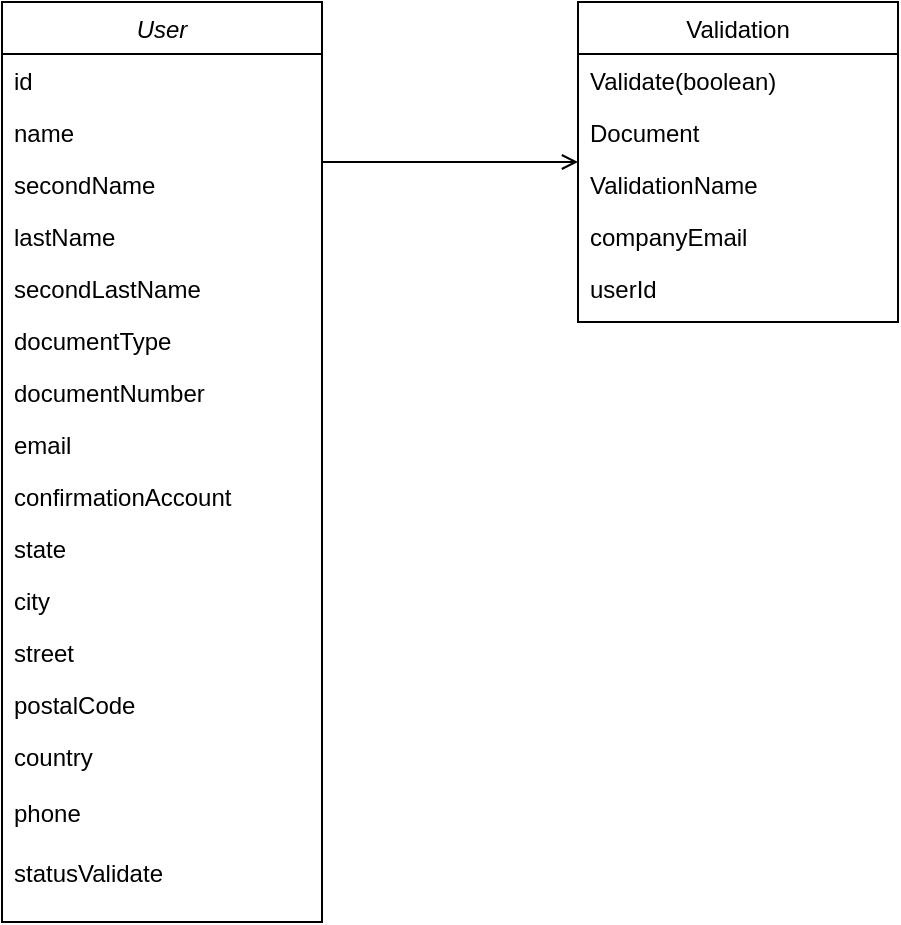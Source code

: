 <mxfile version="21.3.2" type="github" pages="2">
  <diagram id="C5RBs43oDa-KdzZeNtuy" name="Page-1">
    <mxGraphModel dx="996" dy="669" grid="1" gridSize="10" guides="1" tooltips="1" connect="1" arrows="1" fold="1" page="1" pageScale="1" pageWidth="827" pageHeight="1169" math="0" shadow="0">
      <root>
        <mxCell id="WIyWlLk6GJQsqaUBKTNV-0" />
        <mxCell id="WIyWlLk6GJQsqaUBKTNV-1" parent="WIyWlLk6GJQsqaUBKTNV-0" />
        <mxCell id="zkfFHV4jXpPFQw0GAbJ--0" value="User" style="swimlane;fontStyle=2;align=center;verticalAlign=top;childLayout=stackLayout;horizontal=1;startSize=26;horizontalStack=0;resizeParent=1;resizeLast=0;collapsible=1;marginBottom=0;rounded=0;shadow=0;strokeWidth=1;" parent="WIyWlLk6GJQsqaUBKTNV-1" vertex="1">
          <mxGeometry x="220" y="120" width="160" height="460" as="geometry">
            <mxRectangle x="230" y="140" width="160" height="26" as="alternateBounds" />
          </mxGeometry>
        </mxCell>
        <mxCell id="zkfFHV4jXpPFQw0GAbJ--1" value="id&#xa;" style="text;align=left;verticalAlign=top;spacingLeft=4;spacingRight=4;overflow=hidden;rotatable=0;points=[[0,0.5],[1,0.5]];portConstraint=eastwest;" parent="zkfFHV4jXpPFQw0GAbJ--0" vertex="1">
          <mxGeometry y="26" width="160" height="26" as="geometry" />
        </mxCell>
        <mxCell id="zkfFHV4jXpPFQw0GAbJ--2" value="name " style="text;align=left;verticalAlign=top;spacingLeft=4;spacingRight=4;overflow=hidden;rotatable=0;points=[[0,0.5],[1,0.5]];portConstraint=eastwest;rounded=0;shadow=0;html=0;" parent="zkfFHV4jXpPFQw0GAbJ--0" vertex="1">
          <mxGeometry y="52" width="160" height="26" as="geometry" />
        </mxCell>
        <mxCell id="ptGLx89PYrSAtRuVxoRf-26" value="secondName" style="text;align=left;verticalAlign=top;spacingLeft=4;spacingRight=4;overflow=hidden;rotatable=0;points=[[0,0.5],[1,0.5]];portConstraint=eastwest;rounded=0;shadow=0;html=0;" vertex="1" parent="zkfFHV4jXpPFQw0GAbJ--0">
          <mxGeometry y="78" width="160" height="26" as="geometry" />
        </mxCell>
        <mxCell id="zkfFHV4jXpPFQw0GAbJ--3" value="lastName" style="text;align=left;verticalAlign=top;spacingLeft=4;spacingRight=4;overflow=hidden;rotatable=0;points=[[0,0.5],[1,0.5]];portConstraint=eastwest;rounded=0;shadow=0;html=0;" parent="zkfFHV4jXpPFQw0GAbJ--0" vertex="1">
          <mxGeometry y="104" width="160" height="26" as="geometry" />
        </mxCell>
        <mxCell id="ptGLx89PYrSAtRuVxoRf-27" value="secondLastName" style="text;align=left;verticalAlign=top;spacingLeft=4;spacingRight=4;overflow=hidden;rotatable=0;points=[[0,0.5],[1,0.5]];portConstraint=eastwest;rounded=0;shadow=0;html=0;" vertex="1" parent="zkfFHV4jXpPFQw0GAbJ--0">
          <mxGeometry y="130" width="160" height="26" as="geometry" />
        </mxCell>
        <mxCell id="ptGLx89PYrSAtRuVxoRf-0" value="documentType" style="text;align=left;verticalAlign=top;spacingLeft=4;spacingRight=4;overflow=hidden;rotatable=0;points=[[0,0.5],[1,0.5]];portConstraint=eastwest;rounded=0;shadow=0;html=0;" vertex="1" parent="zkfFHV4jXpPFQw0GAbJ--0">
          <mxGeometry y="156" width="160" height="26" as="geometry" />
        </mxCell>
        <mxCell id="ptGLx89PYrSAtRuVxoRf-1" value="documentNumber" style="text;align=left;verticalAlign=top;spacingLeft=4;spacingRight=4;overflow=hidden;rotatable=0;points=[[0,0.5],[1,0.5]];portConstraint=eastwest;rounded=0;shadow=0;html=0;" vertex="1" parent="zkfFHV4jXpPFQw0GAbJ--0">
          <mxGeometry y="182" width="160" height="26" as="geometry" />
        </mxCell>
        <mxCell id="ptGLx89PYrSAtRuVxoRf-2" value="email" style="text;align=left;verticalAlign=top;spacingLeft=4;spacingRight=4;overflow=hidden;rotatable=0;points=[[0,0.5],[1,0.5]];portConstraint=eastwest;rounded=0;shadow=0;html=0;" vertex="1" parent="zkfFHV4jXpPFQw0GAbJ--0">
          <mxGeometry y="208" width="160" height="26" as="geometry" />
        </mxCell>
        <mxCell id="ptGLx89PYrSAtRuVxoRf-3" value="confirmationAccount" style="text;align=left;verticalAlign=top;spacingLeft=4;spacingRight=4;overflow=hidden;rotatable=0;points=[[0,0.5],[1,0.5]];portConstraint=eastwest;rounded=0;shadow=0;html=0;" vertex="1" parent="zkfFHV4jXpPFQw0GAbJ--0">
          <mxGeometry y="234" width="160" height="26" as="geometry" />
        </mxCell>
        <mxCell id="zkfFHV4jXpPFQw0GAbJ--20" value="state" style="text;align=left;verticalAlign=top;spacingLeft=4;spacingRight=4;overflow=hidden;rotatable=0;points=[[0,0.5],[1,0.5]];portConstraint=eastwest;rounded=0;shadow=0;html=0;" parent="zkfFHV4jXpPFQw0GAbJ--0" vertex="1">
          <mxGeometry y="260" width="160" height="26" as="geometry" />
        </mxCell>
        <mxCell id="zkfFHV4jXpPFQw0GAbJ--19" value="city" style="text;align=left;verticalAlign=top;spacingLeft=4;spacingRight=4;overflow=hidden;rotatable=0;points=[[0,0.5],[1,0.5]];portConstraint=eastwest;rounded=0;shadow=0;html=0;" parent="zkfFHV4jXpPFQw0GAbJ--0" vertex="1">
          <mxGeometry y="286" width="160" height="26" as="geometry" />
        </mxCell>
        <mxCell id="zkfFHV4jXpPFQw0GAbJ--18" value="street" style="text;align=left;verticalAlign=top;spacingLeft=4;spacingRight=4;overflow=hidden;rotatable=0;points=[[0,0.5],[1,0.5]];portConstraint=eastwest;" parent="zkfFHV4jXpPFQw0GAbJ--0" vertex="1">
          <mxGeometry y="312" width="160" height="26" as="geometry" />
        </mxCell>
        <mxCell id="zkfFHV4jXpPFQw0GAbJ--21" value="postalCode" style="text;align=left;verticalAlign=top;spacingLeft=4;spacingRight=4;overflow=hidden;rotatable=0;points=[[0,0.5],[1,0.5]];portConstraint=eastwest;rounded=0;shadow=0;html=0;" parent="zkfFHV4jXpPFQw0GAbJ--0" vertex="1">
          <mxGeometry y="338" width="160" height="26" as="geometry" />
        </mxCell>
        <mxCell id="zkfFHV4jXpPFQw0GAbJ--22" value="country" style="text;align=left;verticalAlign=top;spacingLeft=4;spacingRight=4;overflow=hidden;rotatable=0;points=[[0,0.5],[1,0.5]];portConstraint=eastwest;rounded=0;shadow=0;html=0;" parent="zkfFHV4jXpPFQw0GAbJ--0" vertex="1">
          <mxGeometry y="364" width="160" height="28" as="geometry" />
        </mxCell>
        <mxCell id="ptGLx89PYrSAtRuVxoRf-24" value="phone" style="text;align=left;verticalAlign=top;spacingLeft=4;spacingRight=4;overflow=hidden;rotatable=0;points=[[0,0.5],[1,0.5]];portConstraint=eastwest;rounded=0;shadow=0;html=0;" vertex="1" parent="zkfFHV4jXpPFQw0GAbJ--0">
          <mxGeometry y="392" width="160" height="30" as="geometry" />
        </mxCell>
        <mxCell id="ptGLx89PYrSAtRuVxoRf-25" value="statusValidate" style="text;align=left;verticalAlign=top;spacingLeft=4;spacingRight=4;overflow=hidden;rotatable=0;points=[[0,0.5],[1,0.5]];portConstraint=eastwest;rounded=0;shadow=0;html=0;" vertex="1" parent="zkfFHV4jXpPFQw0GAbJ--0">
          <mxGeometry y="422" width="160" height="30" as="geometry" />
        </mxCell>
        <mxCell id="zkfFHV4jXpPFQw0GAbJ--17" value="Validation" style="swimlane;fontStyle=0;align=center;verticalAlign=top;childLayout=stackLayout;horizontal=1;startSize=26;horizontalStack=0;resizeParent=1;resizeLast=0;collapsible=1;marginBottom=0;rounded=0;shadow=0;strokeWidth=1;" parent="WIyWlLk6GJQsqaUBKTNV-1" vertex="1">
          <mxGeometry x="508" y="120" width="160" height="160" as="geometry">
            <mxRectangle x="550" y="140" width="160" height="26" as="alternateBounds" />
          </mxGeometry>
        </mxCell>
        <mxCell id="zkfFHV4jXpPFQw0GAbJ--24" value="Validate(boolean)" style="text;align=left;verticalAlign=top;spacingLeft=4;spacingRight=4;overflow=hidden;rotatable=0;points=[[0,0.5],[1,0.5]];portConstraint=eastwest;" parent="zkfFHV4jXpPFQw0GAbJ--17" vertex="1">
          <mxGeometry y="26" width="160" height="26" as="geometry" />
        </mxCell>
        <mxCell id="zkfFHV4jXpPFQw0GAbJ--25" value="Document" style="text;align=left;verticalAlign=top;spacingLeft=4;spacingRight=4;overflow=hidden;rotatable=0;points=[[0,0.5],[1,0.5]];portConstraint=eastwest;" parent="zkfFHV4jXpPFQw0GAbJ--17" vertex="1">
          <mxGeometry y="52" width="160" height="26" as="geometry" />
        </mxCell>
        <mxCell id="ptGLx89PYrSAtRuVxoRf-12" value="ValidationName" style="text;align=left;verticalAlign=top;spacingLeft=4;spacingRight=4;overflow=hidden;rotatable=0;points=[[0,0.5],[1,0.5]];portConstraint=eastwest;" vertex="1" parent="zkfFHV4jXpPFQw0GAbJ--17">
          <mxGeometry y="78" width="160" height="26" as="geometry" />
        </mxCell>
        <mxCell id="ptGLx89PYrSAtRuVxoRf-18" value="companyEmail" style="text;align=left;verticalAlign=top;spacingLeft=4;spacingRight=4;overflow=hidden;rotatable=0;points=[[0,0.5],[1,0.5]];portConstraint=eastwest;" vertex="1" parent="zkfFHV4jXpPFQw0GAbJ--17">
          <mxGeometry y="104" width="160" height="26" as="geometry" />
        </mxCell>
        <mxCell id="ptGLx89PYrSAtRuVxoRf-23" value="userId" style="text;align=left;verticalAlign=top;spacingLeft=4;spacingRight=4;overflow=hidden;rotatable=0;points=[[0,0.5],[1,0.5]];portConstraint=eastwest;" vertex="1" parent="zkfFHV4jXpPFQw0GAbJ--17">
          <mxGeometry y="130" width="160" height="26" as="geometry" />
        </mxCell>
        <mxCell id="zkfFHV4jXpPFQw0GAbJ--26" value="" style="endArrow=open;shadow=0;strokeWidth=1;rounded=0;endFill=1;edgeStyle=elbowEdgeStyle;elbow=vertical;" parent="WIyWlLk6GJQsqaUBKTNV-1" source="zkfFHV4jXpPFQw0GAbJ--0" target="zkfFHV4jXpPFQw0GAbJ--17" edge="1">
          <mxGeometry x="0.5" y="41" relative="1" as="geometry">
            <mxPoint x="380" y="192" as="sourcePoint" />
            <mxPoint x="540" y="192" as="targetPoint" />
            <mxPoint x="-40" y="32" as="offset" />
          </mxGeometry>
        </mxCell>
      </root>
    </mxGraphModel>
  </diagram>
  <diagram id="hshNNHdP9fKQcpjic2TO" name="Page-2">
    <mxGraphModel dx="996" dy="669" grid="1" gridSize="10" guides="1" tooltips="1" connect="1" arrows="1" fold="1" page="1" pageScale="1" pageWidth="827" pageHeight="1169" math="0" shadow="0">
      <root>
        <mxCell id="0" />
        <mxCell id="1" parent="0" />
        <mxCell id="X8yIJwrrguNEYECADf3g-1" value="Creación de usuario dentro de la plataforma&amp;nbsp;" style="rounded=0;whiteSpace=wrap;html=1;" vertex="1" parent="1">
          <mxGeometry x="40" y="47.5" width="120" height="60" as="geometry" />
        </mxCell>
        <mxCell id="X8yIJwrrguNEYECADf3g-2" value="" style="endArrow=classic;html=1;rounded=0;exitX=1;exitY=0.5;exitDx=0;exitDy=0;" edge="1" parent="1" source="X8yIJwrrguNEYECADf3g-1" target="X8yIJwrrguNEYECADf3g-3">
          <mxGeometry width="50" height="50" relative="1" as="geometry">
            <mxPoint x="390" y="370" as="sourcePoint" />
            <mxPoint x="320" y="70" as="targetPoint" />
          </mxGeometry>
        </mxCell>
        <mxCell id="X8yIJwrrguNEYECADf3g-3" value="Validación de la identidad del usuario&amp;nbsp;" style="rounded=0;whiteSpace=wrap;html=1;" vertex="1" parent="1">
          <mxGeometry x="200" y="47.5" width="120" height="60" as="geometry" />
        </mxCell>
        <mxCell id="X8yIJwrrguNEYECADf3g-13" style="edgeStyle=orthogonalEdgeStyle;rounded=0;orthogonalLoop=1;jettySize=auto;html=1;exitX=0;exitY=0.5;exitDx=0;exitDy=0;entryX=0.5;entryY=0;entryDx=0;entryDy=0;" edge="1" parent="1" source="X8yIJwrrguNEYECADf3g-4" target="X8yIJwrrguNEYECADf3g-5">
          <mxGeometry relative="1" as="geometry">
            <Array as="points">
              <mxPoint x="680" y="80" />
              <mxPoint x="540" y="80" />
            </Array>
          </mxGeometry>
        </mxCell>
        <mxCell id="X8yIJwrrguNEYECADf3g-4" value="Empresas o validadores u otras personas con identidad digital (contraparte)" style="rounded=0;whiteSpace=wrap;html=1;" vertex="1" parent="1">
          <mxGeometry x="680" y="40" width="120" height="75" as="geometry" />
        </mxCell>
        <mxCell id="X8yIJwrrguNEYECADf3g-16" style="edgeStyle=orthogonalEdgeStyle;rounded=0;orthogonalLoop=1;jettySize=auto;html=1;exitX=0.5;exitY=1;exitDx=0;exitDy=0;entryX=0.5;entryY=0;entryDx=0;entryDy=0;" edge="1" parent="1" source="X8yIJwrrguNEYECADf3g-5" target="X8yIJwrrguNEYECADf3g-6">
          <mxGeometry relative="1" as="geometry" />
        </mxCell>
        <mxCell id="X8yIJwrrguNEYECADf3g-5" value="Validación experiencia&amp;nbsp;" style="rounded=0;whiteSpace=wrap;html=1;" vertex="1" parent="1">
          <mxGeometry x="480" y="247.5" width="120" height="50" as="geometry" />
        </mxCell>
        <mxCell id="X8yIJwrrguNEYECADf3g-20" value="" style="edgeStyle=orthogonalEdgeStyle;rounded=0;orthogonalLoop=1;jettySize=auto;html=1;" edge="1" parent="1" source="X8yIJwrrguNEYECADf3g-6" target="X8yIJwrrguNEYECADf3g-17">
          <mxGeometry relative="1" as="geometry" />
        </mxCell>
        <mxCell id="X8yIJwrrguNEYECADf3g-6" value="Firma de documentos" style="rounded=0;whiteSpace=wrap;html=1;" vertex="1" parent="1">
          <mxGeometry x="480" y="327.5" width="120" height="50" as="geometry" />
        </mxCell>
        <mxCell id="X8yIJwrrguNEYECADf3g-22" value="" style="edgeStyle=orthogonalEdgeStyle;rounded=0;orthogonalLoop=1;jettySize=auto;html=1;" edge="1" parent="1" source="X8yIJwrrguNEYECADf3g-17" target="X8yIJwrrguNEYECADf3g-21">
          <mxGeometry relative="1" as="geometry" />
        </mxCell>
        <mxCell id="X8yIJwrrguNEYECADf3g-17" value="Cursos" style="rounded=0;whiteSpace=wrap;html=1;" vertex="1" parent="1">
          <mxGeometry x="480" y="397.5" width="120" height="50" as="geometry" />
        </mxCell>
        <mxCell id="X8yIJwrrguNEYECADf3g-18" style="edgeStyle=orthogonalEdgeStyle;rounded=0;orthogonalLoop=1;jettySize=auto;html=1;exitX=0.5;exitY=1;exitDx=0;exitDy=0;" edge="1" parent="1" source="X8yIJwrrguNEYECADf3g-17" target="X8yIJwrrguNEYECADf3g-17">
          <mxGeometry relative="1" as="geometry" />
        </mxCell>
        <mxCell id="X8yIJwrrguNEYECADf3g-24" value="" style="edgeStyle=orthogonalEdgeStyle;rounded=0;orthogonalLoop=1;jettySize=auto;html=1;" edge="1" parent="1" source="X8yIJwrrguNEYECADf3g-21" target="X8yIJwrrguNEYECADf3g-23">
          <mxGeometry relative="1" as="geometry" />
        </mxCell>
        <mxCell id="X8yIJwrrguNEYECADf3g-21" value="Licnecias medicas" style="rounded=0;whiteSpace=wrap;html=1;" vertex="1" parent="1">
          <mxGeometry x="480" y="487.5" width="120" height="50" as="geometry" />
        </mxCell>
        <mxCell id="X8yIJwrrguNEYECADf3g-23" value="ETC....." style="rounded=0;whiteSpace=wrap;html=1;" vertex="1" parent="1">
          <mxGeometry x="480" y="567.5" width="120" height="50" as="geometry" />
        </mxCell>
        <mxCell id="l4uJ5vJur4OCqWg704Ca-2" value="" style="edgeStyle=orthogonalEdgeStyle;rounded=0;orthogonalLoop=1;jettySize=auto;html=1;exitX=1;exitY=0.5;exitDx=0;exitDy=0;entryX=0.5;entryY=0;entryDx=0;entryDy=0;" edge="1" parent="1" source="X8yIJwrrguNEYECADf3g-3" target="l4uJ5vJur4OCqWg704Ca-1">
          <mxGeometry relative="1" as="geometry">
            <mxPoint x="310" y="138" as="sourcePoint" />
            <mxPoint x="540" y="200" as="targetPoint" />
            <Array as="points">
              <mxPoint x="320" y="80" />
              <mxPoint x="540" y="80" />
            </Array>
          </mxGeometry>
        </mxCell>
        <mxCell id="l4uJ5vJur4OCqWg704Ca-1" value="Validación ante el ente validador" style="rounded=0;whiteSpace=wrap;html=1;fillColor=#a20025;fontColor=#ffffff;strokeColor=#6F0000;" vertex="1" parent="1">
          <mxGeometry x="480" y="160" width="120" height="50" as="geometry" />
        </mxCell>
      </root>
    </mxGraphModel>
  </diagram>
</mxfile>
